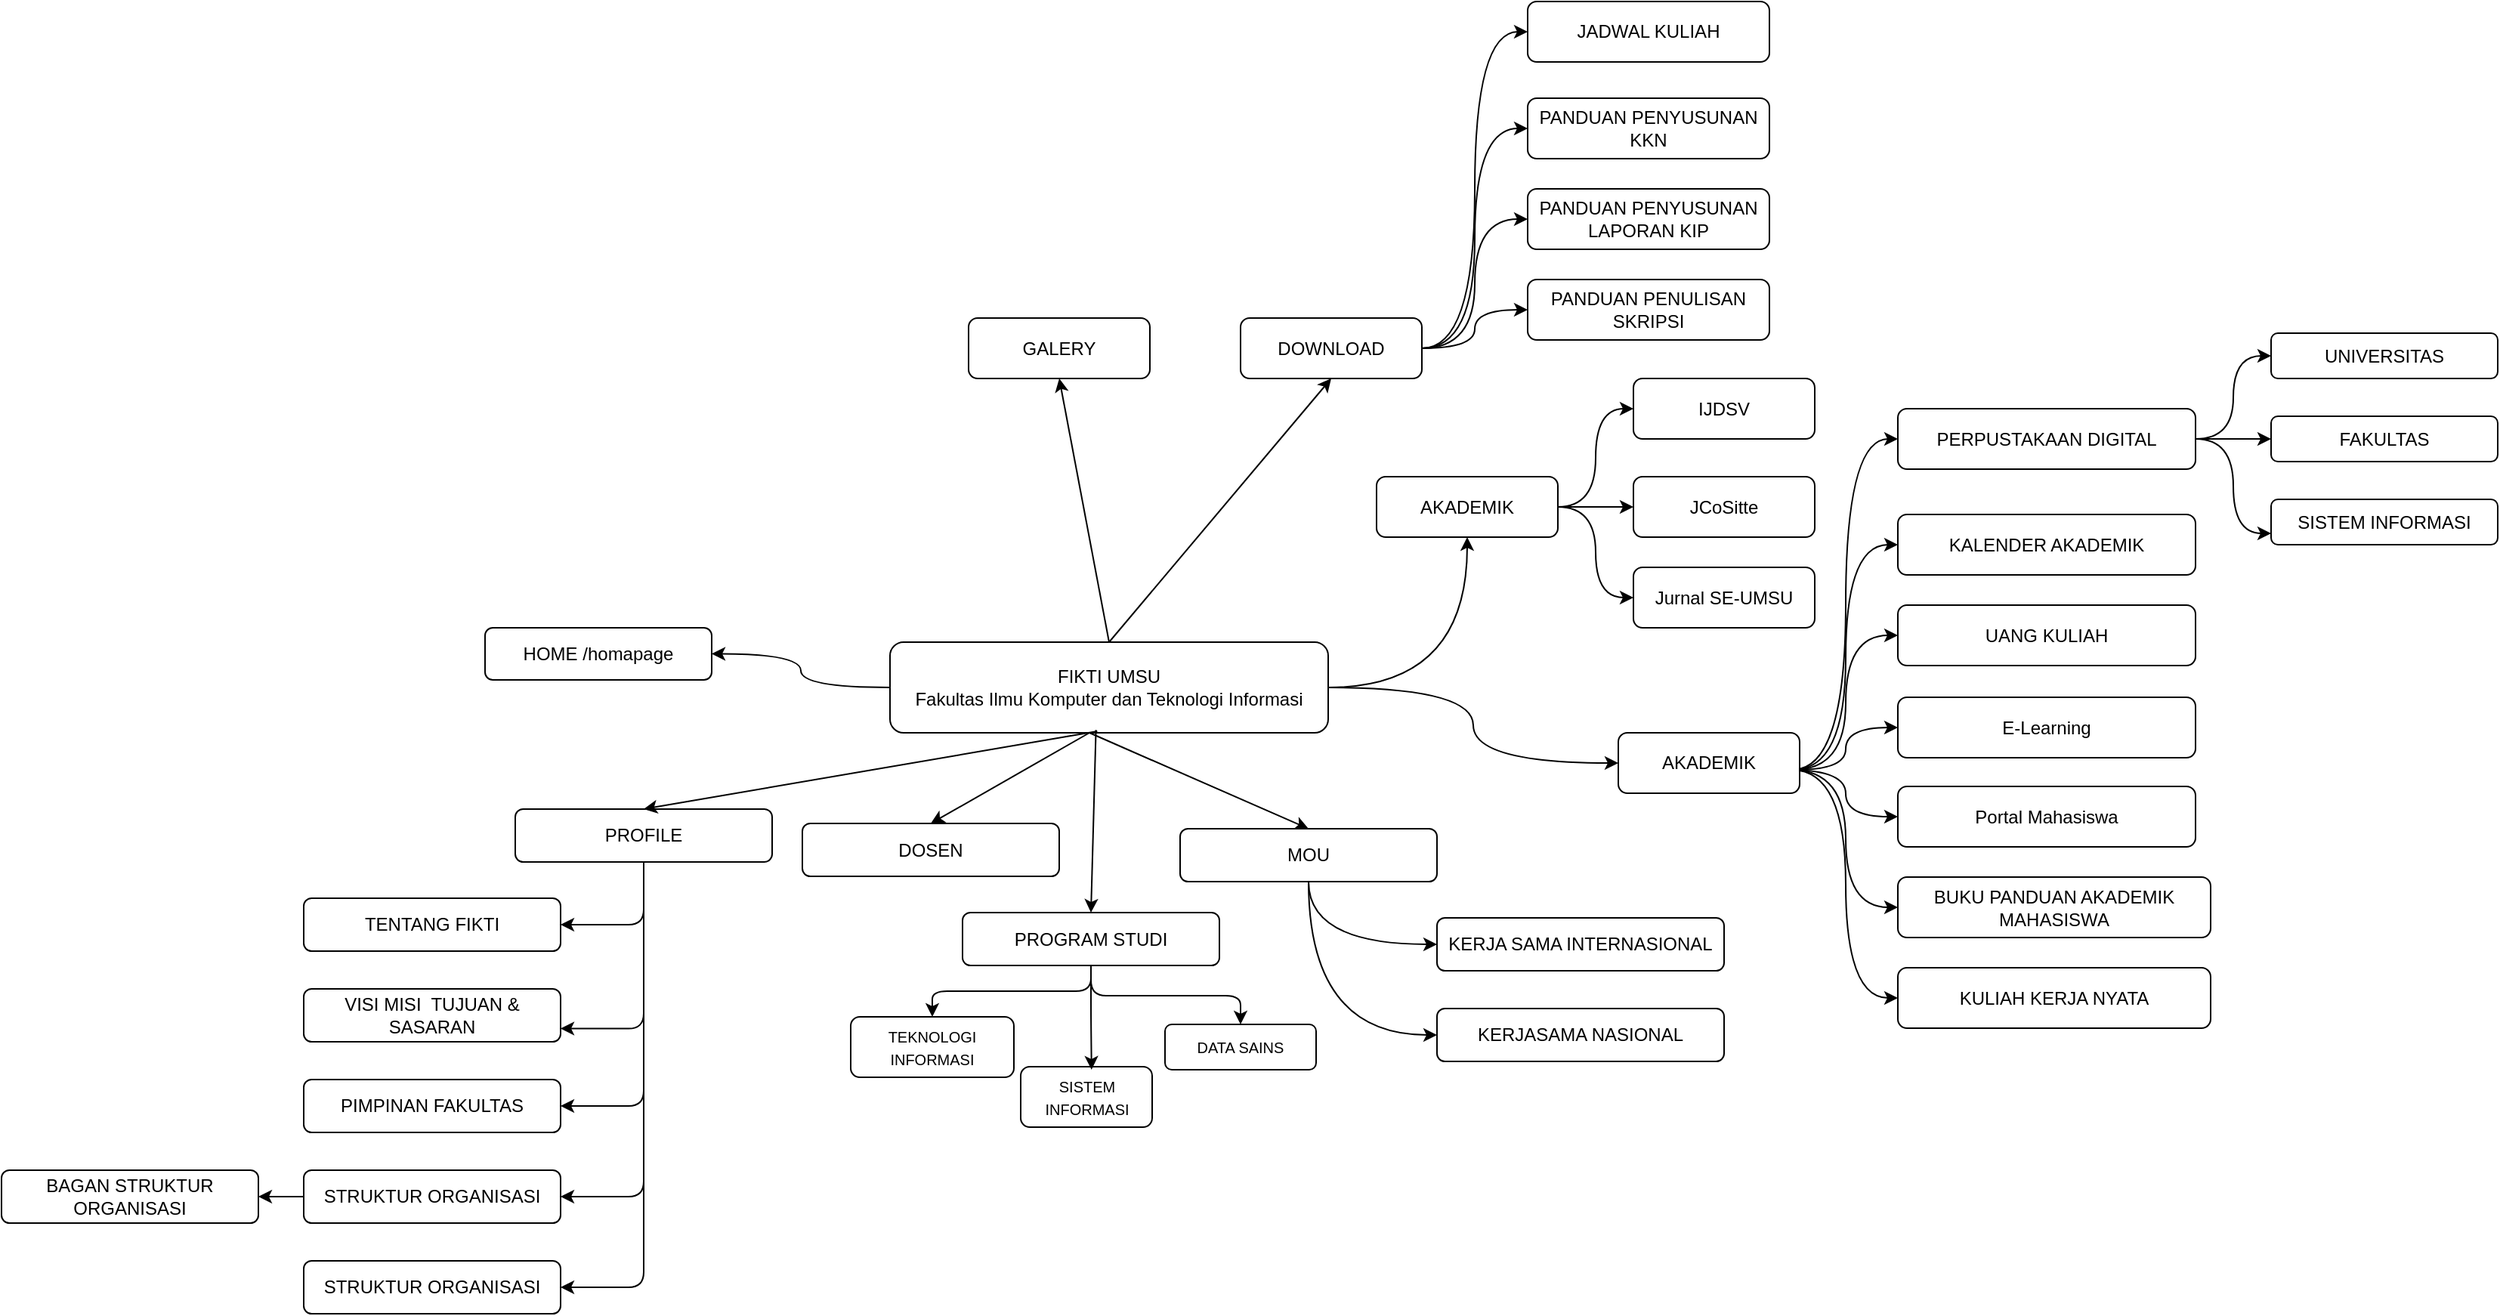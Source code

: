 <mxfile version="22.0.4" type="github">
  <diagram id="C5RBs43oDa-KdzZeNtuy" name="Page-1">
    <mxGraphModel dx="2261" dy="1956" grid="1" gridSize="10" guides="1" tooltips="1" connect="1" arrows="1" fold="1" page="1" pageScale="1" pageWidth="827" pageHeight="1169" math="0" shadow="0">
      <root>
        <mxCell id="WIyWlLk6GJQsqaUBKTNV-0" />
        <mxCell id="WIyWlLk6GJQsqaUBKTNV-1" parent="WIyWlLk6GJQsqaUBKTNV-0" />
        <mxCell id="SeN-VHhGqR0gfAvVA-vp-223" style="edgeStyle=orthogonalEdgeStyle;orthogonalLoop=1;jettySize=auto;html=1;strokeColor=default;curved=1;" edge="1" parent="WIyWlLk6GJQsqaUBKTNV-1" source="SeN-VHhGqR0gfAvVA-vp-0" target="SeN-VHhGqR0gfAvVA-vp-129">
          <mxGeometry relative="1" as="geometry" />
        </mxCell>
        <mxCell id="SeN-VHhGqR0gfAvVA-vp-230" style="edgeStyle=orthogonalEdgeStyle;orthogonalLoop=1;jettySize=auto;html=1;entryX=0.5;entryY=1;entryDx=0;entryDy=0;curved=1;" edge="1" parent="WIyWlLk6GJQsqaUBKTNV-1" source="SeN-VHhGqR0gfAvVA-vp-0" target="SeN-VHhGqR0gfAvVA-vp-214">
          <mxGeometry relative="1" as="geometry" />
        </mxCell>
        <mxCell id="SeN-VHhGqR0gfAvVA-vp-251" style="edgeStyle=orthogonalEdgeStyle;orthogonalLoop=1;jettySize=auto;html=1;entryX=1;entryY=0.5;entryDx=0;entryDy=0;curved=1;" edge="1" parent="WIyWlLk6GJQsqaUBKTNV-1" source="SeN-VHhGqR0gfAvVA-vp-0" target="SeN-VHhGqR0gfAvVA-vp-250">
          <mxGeometry relative="1" as="geometry" />
        </mxCell>
        <mxCell id="SeN-VHhGqR0gfAvVA-vp-0" value="FIKTI UMSU&lt;br&gt;Fakultas Ilmu Komputer dan Teknologi Informasi" style="rounded=1;whiteSpace=wrap;html=1;" vertex="1" parent="WIyWlLk6GJQsqaUBKTNV-1">
          <mxGeometry x="208" y="-200" width="290" height="60" as="geometry" />
        </mxCell>
        <mxCell id="SeN-VHhGqR0gfAvVA-vp-137" style="edgeStyle=orthogonalEdgeStyle;orthogonalLoop=1;jettySize=auto;html=1;entryX=0;entryY=0.5;entryDx=0;entryDy=0;curved=1;" edge="1" parent="WIyWlLk6GJQsqaUBKTNV-1" target="SeN-VHhGqR0gfAvVA-vp-136">
          <mxGeometry relative="1" as="geometry">
            <mxPoint x="805" y="-115.5" as="sourcePoint" />
          </mxGeometry>
        </mxCell>
        <mxCell id="SeN-VHhGqR0gfAvVA-vp-139" style="edgeStyle=orthogonalEdgeStyle;orthogonalLoop=1;jettySize=auto;html=1;entryX=0;entryY=0.5;entryDx=0;entryDy=0;curved=1;" edge="1" parent="WIyWlLk6GJQsqaUBKTNV-1" target="SeN-VHhGqR0gfAvVA-vp-138">
          <mxGeometry relative="1" as="geometry">
            <mxPoint x="805" y="-115.5" as="sourcePoint" />
          </mxGeometry>
        </mxCell>
        <mxCell id="SeN-VHhGqR0gfAvVA-vp-141" style="edgeStyle=orthogonalEdgeStyle;orthogonalLoop=1;jettySize=auto;html=1;entryX=0;entryY=0.5;entryDx=0;entryDy=0;curved=1;" edge="1" parent="WIyWlLk6GJQsqaUBKTNV-1" target="SeN-VHhGqR0gfAvVA-vp-140">
          <mxGeometry relative="1" as="geometry">
            <mxPoint x="805" y="-115.5" as="sourcePoint" />
          </mxGeometry>
        </mxCell>
        <mxCell id="SeN-VHhGqR0gfAvVA-vp-143" style="edgeStyle=orthogonalEdgeStyle;orthogonalLoop=1;jettySize=auto;html=1;entryX=0;entryY=0.5;entryDx=0;entryDy=0;curved=1;" edge="1" parent="WIyWlLk6GJQsqaUBKTNV-1" target="SeN-VHhGqR0gfAvVA-vp-142">
          <mxGeometry relative="1" as="geometry">
            <mxPoint x="805" y="-115.5" as="sourcePoint" />
          </mxGeometry>
        </mxCell>
        <mxCell id="SeN-VHhGqR0gfAvVA-vp-145" style="edgeStyle=orthogonalEdgeStyle;orthogonalLoop=1;jettySize=auto;html=1;entryX=0;entryY=0.5;entryDx=0;entryDy=0;curved=1;" edge="1" parent="WIyWlLk6GJQsqaUBKTNV-1" target="SeN-VHhGqR0gfAvVA-vp-144">
          <mxGeometry relative="1" as="geometry">
            <mxPoint x="805" y="-115.5" as="sourcePoint" />
          </mxGeometry>
        </mxCell>
        <mxCell id="SeN-VHhGqR0gfAvVA-vp-147" style="edgeStyle=orthogonalEdgeStyle;orthogonalLoop=1;jettySize=auto;html=1;entryX=0;entryY=0.5;entryDx=0;entryDy=0;strokeColor=default;curved=1;" edge="1" parent="WIyWlLk6GJQsqaUBKTNV-1" target="SeN-VHhGqR0gfAvVA-vp-130">
          <mxGeometry relative="1" as="geometry">
            <mxPoint x="805" y="-115.5" as="sourcePoint" />
          </mxGeometry>
        </mxCell>
        <mxCell id="SeN-VHhGqR0gfAvVA-vp-149" style="edgeStyle=orthogonalEdgeStyle;orthogonalLoop=1;jettySize=auto;html=1;entryX=0;entryY=0.5;entryDx=0;entryDy=0;curved=1;" edge="1" parent="WIyWlLk6GJQsqaUBKTNV-1" target="SeN-VHhGqR0gfAvVA-vp-148">
          <mxGeometry relative="1" as="geometry">
            <mxPoint x="805" y="-115.5" as="sourcePoint" />
          </mxGeometry>
        </mxCell>
        <mxCell id="SeN-VHhGqR0gfAvVA-vp-129" value="AKADEMIK" style="rounded=1;whiteSpace=wrap;html=1;" vertex="1" parent="WIyWlLk6GJQsqaUBKTNV-1">
          <mxGeometry x="690" y="-140" width="120" height="40" as="geometry" />
        </mxCell>
        <mxCell id="SeN-VHhGqR0gfAvVA-vp-130" value="UANG KULIAH" style="rounded=1;whiteSpace=wrap;html=1;" vertex="1" parent="WIyWlLk6GJQsqaUBKTNV-1">
          <mxGeometry x="875" y="-224.5" width="197" height="40" as="geometry" />
        </mxCell>
        <mxCell id="SeN-VHhGqR0gfAvVA-vp-136" value="E-Learning" style="rounded=1;whiteSpace=wrap;html=1;" vertex="1" parent="WIyWlLk6GJQsqaUBKTNV-1">
          <mxGeometry x="875" y="-163.5" width="197" height="40" as="geometry" />
        </mxCell>
        <mxCell id="SeN-VHhGqR0gfAvVA-vp-138" value="Portal Mahasiswa" style="rounded=1;whiteSpace=wrap;html=1;" vertex="1" parent="WIyWlLk6GJQsqaUBKTNV-1">
          <mxGeometry x="875" y="-104.5" width="197" height="40" as="geometry" />
        </mxCell>
        <mxCell id="SeN-VHhGqR0gfAvVA-vp-140" value="KALENDER AKADEMIK" style="rounded=1;whiteSpace=wrap;html=1;" vertex="1" parent="WIyWlLk6GJQsqaUBKTNV-1">
          <mxGeometry x="875" y="-284.5" width="197" height="40" as="geometry" />
        </mxCell>
        <mxCell id="SeN-VHhGqR0gfAvVA-vp-151" style="edgeStyle=orthogonalEdgeStyle;orthogonalLoop=1;jettySize=auto;html=1;entryX=0;entryY=0.5;entryDx=0;entryDy=0;curved=1;" edge="1" parent="WIyWlLk6GJQsqaUBKTNV-1" source="SeN-VHhGqR0gfAvVA-vp-142" target="SeN-VHhGqR0gfAvVA-vp-150">
          <mxGeometry relative="1" as="geometry" />
        </mxCell>
        <mxCell id="SeN-VHhGqR0gfAvVA-vp-154" style="edgeStyle=orthogonalEdgeStyle;rounded=0;orthogonalLoop=1;jettySize=auto;html=1;" edge="1" parent="WIyWlLk6GJQsqaUBKTNV-1" source="SeN-VHhGqR0gfAvVA-vp-142" target="SeN-VHhGqR0gfAvVA-vp-152">
          <mxGeometry relative="1" as="geometry" />
        </mxCell>
        <mxCell id="SeN-VHhGqR0gfAvVA-vp-155" style="edgeStyle=orthogonalEdgeStyle;orthogonalLoop=1;jettySize=auto;html=1;entryX=0;entryY=0.75;entryDx=0;entryDy=0;curved=1;" edge="1" parent="WIyWlLk6GJQsqaUBKTNV-1" source="SeN-VHhGqR0gfAvVA-vp-142" target="SeN-VHhGqR0gfAvVA-vp-153">
          <mxGeometry relative="1" as="geometry" />
        </mxCell>
        <mxCell id="SeN-VHhGqR0gfAvVA-vp-142" value="PERPUSTAKAAN DIGITAL" style="rounded=1;whiteSpace=wrap;html=1;" vertex="1" parent="WIyWlLk6GJQsqaUBKTNV-1">
          <mxGeometry x="875" y="-354.5" width="197" height="40" as="geometry" />
        </mxCell>
        <mxCell id="SeN-VHhGqR0gfAvVA-vp-144" value="BUKU PANDUAN AKADEMIK MAHASISWA" style="rounded=1;whiteSpace=wrap;html=1;" vertex="1" parent="WIyWlLk6GJQsqaUBKTNV-1">
          <mxGeometry x="875" y="-44.5" width="207" height="40" as="geometry" />
        </mxCell>
        <mxCell id="SeN-VHhGqR0gfAvVA-vp-148" value="KULIAH KERJA NYATA" style="rounded=1;whiteSpace=wrap;html=1;" vertex="1" parent="WIyWlLk6GJQsqaUBKTNV-1">
          <mxGeometry x="875" y="15.5" width="207" height="40" as="geometry" />
        </mxCell>
        <mxCell id="SeN-VHhGqR0gfAvVA-vp-150" value="UNIVERSITAS" style="rounded=1;whiteSpace=wrap;html=1;" vertex="1" parent="WIyWlLk6GJQsqaUBKTNV-1">
          <mxGeometry x="1122" y="-404.5" width="150" height="30" as="geometry" />
        </mxCell>
        <mxCell id="SeN-VHhGqR0gfAvVA-vp-152" value="FAKULTAS" style="rounded=1;whiteSpace=wrap;html=1;" vertex="1" parent="WIyWlLk6GJQsqaUBKTNV-1">
          <mxGeometry x="1122" y="-349.5" width="150" height="30" as="geometry" />
        </mxCell>
        <mxCell id="SeN-VHhGqR0gfAvVA-vp-153" value="SISTEM INFORMASI" style="rounded=1;whiteSpace=wrap;html=1;" vertex="1" parent="WIyWlLk6GJQsqaUBKTNV-1">
          <mxGeometry x="1122" y="-294.5" width="150" height="30" as="geometry" />
        </mxCell>
        <mxCell id="SeN-VHhGqR0gfAvVA-vp-204" style="edgeStyle=orthogonalEdgeStyle;orthogonalLoop=1;jettySize=auto;html=1;entryX=1;entryY=0.5;entryDx=0;entryDy=0;rounded=1;" edge="1" parent="WIyWlLk6GJQsqaUBKTNV-1" source="SeN-VHhGqR0gfAvVA-vp-156" target="SeN-VHhGqR0gfAvVA-vp-170">
          <mxGeometry relative="1" as="geometry" />
        </mxCell>
        <mxCell id="SeN-VHhGqR0gfAvVA-vp-205" style="edgeStyle=orthogonalEdgeStyle;orthogonalLoop=1;jettySize=auto;html=1;entryX=1;entryY=0.75;entryDx=0;entryDy=0;rounded=1;" edge="1" parent="WIyWlLk6GJQsqaUBKTNV-1" source="SeN-VHhGqR0gfAvVA-vp-156" target="SeN-VHhGqR0gfAvVA-vp-172">
          <mxGeometry relative="1" as="geometry" />
        </mxCell>
        <mxCell id="SeN-VHhGqR0gfAvVA-vp-206" style="edgeStyle=orthogonalEdgeStyle;orthogonalLoop=1;jettySize=auto;html=1;entryX=1;entryY=0.5;entryDx=0;entryDy=0;rounded=1;" edge="1" parent="WIyWlLk6GJQsqaUBKTNV-1" source="SeN-VHhGqR0gfAvVA-vp-156" target="SeN-VHhGqR0gfAvVA-vp-199">
          <mxGeometry relative="1" as="geometry" />
        </mxCell>
        <mxCell id="SeN-VHhGqR0gfAvVA-vp-207" style="edgeStyle=orthogonalEdgeStyle;orthogonalLoop=1;jettySize=auto;html=1;entryX=1;entryY=0.5;entryDx=0;entryDy=0;rounded=1;" edge="1" parent="WIyWlLk6GJQsqaUBKTNV-1" source="SeN-VHhGqR0gfAvVA-vp-156" target="SeN-VHhGqR0gfAvVA-vp-201">
          <mxGeometry relative="1" as="geometry" />
        </mxCell>
        <mxCell id="SeN-VHhGqR0gfAvVA-vp-209" style="edgeStyle=orthogonalEdgeStyle;orthogonalLoop=1;jettySize=auto;html=1;entryX=1;entryY=0.5;entryDx=0;entryDy=0;rounded=1;" edge="1" parent="WIyWlLk6GJQsqaUBKTNV-1" source="SeN-VHhGqR0gfAvVA-vp-156" target="SeN-VHhGqR0gfAvVA-vp-208">
          <mxGeometry relative="1" as="geometry" />
        </mxCell>
        <mxCell id="SeN-VHhGqR0gfAvVA-vp-156" value="PROFILE" style="rounded=1;whiteSpace=wrap;html=1;" vertex="1" parent="WIyWlLk6GJQsqaUBKTNV-1">
          <mxGeometry x="-40" y="-89.5" width="170" height="35" as="geometry" />
        </mxCell>
        <mxCell id="SeN-VHhGqR0gfAvVA-vp-159" value="DOSEN" style="rounded=1;whiteSpace=wrap;html=1;" vertex="1" parent="WIyWlLk6GJQsqaUBKTNV-1">
          <mxGeometry x="150" y="-80" width="170" height="35" as="geometry" />
        </mxCell>
        <mxCell id="SeN-VHhGqR0gfAvVA-vp-211" style="edgeStyle=orthogonalEdgeStyle;orthogonalLoop=1;jettySize=auto;html=1;entryX=0;entryY=0.5;entryDx=0;entryDy=0;curved=1;" edge="1" parent="WIyWlLk6GJQsqaUBKTNV-1" source="SeN-VHhGqR0gfAvVA-vp-163" target="SeN-VHhGqR0gfAvVA-vp-210">
          <mxGeometry relative="1" as="geometry" />
        </mxCell>
        <mxCell id="SeN-VHhGqR0gfAvVA-vp-213" style="edgeStyle=orthogonalEdgeStyle;orthogonalLoop=1;jettySize=auto;html=1;entryX=0;entryY=0.5;entryDx=0;entryDy=0;strokeColor=default;curved=1;" edge="1" parent="WIyWlLk6GJQsqaUBKTNV-1" source="SeN-VHhGqR0gfAvVA-vp-163" target="SeN-VHhGqR0gfAvVA-vp-212">
          <mxGeometry relative="1" as="geometry" />
        </mxCell>
        <mxCell id="SeN-VHhGqR0gfAvVA-vp-163" value="MOU" style="rounded=1;whiteSpace=wrap;html=1;" vertex="1" parent="WIyWlLk6GJQsqaUBKTNV-1">
          <mxGeometry x="400" y="-76.5" width="170" height="35" as="geometry" />
        </mxCell>
        <mxCell id="SeN-VHhGqR0gfAvVA-vp-170" value="TENTANG FIKTI" style="rounded=1;whiteSpace=wrap;html=1;" vertex="1" parent="WIyWlLk6GJQsqaUBKTNV-1">
          <mxGeometry x="-180" y="-30.5" width="170" height="35" as="geometry" />
        </mxCell>
        <mxCell id="SeN-VHhGqR0gfAvVA-vp-172" value="VISI MISI&amp;nbsp; TUJUAN &amp;amp; SASARAN" style="rounded=1;whiteSpace=wrap;html=1;" vertex="1" parent="WIyWlLk6GJQsqaUBKTNV-1">
          <mxGeometry x="-180" y="29.5" width="170" height="35" as="geometry" />
        </mxCell>
        <mxCell id="SeN-VHhGqR0gfAvVA-vp-174" value="" style="endArrow=classic;html=1;entryX=0.5;entryY=0;entryDx=0;entryDy=0;curved=1;" edge="1" parent="WIyWlLk6GJQsqaUBKTNV-1" target="SeN-VHhGqR0gfAvVA-vp-163">
          <mxGeometry width="50" height="50" relative="1" as="geometry">
            <mxPoint x="340" y="-140" as="sourcePoint" />
            <mxPoint x="650" as="targetPoint" />
          </mxGeometry>
        </mxCell>
        <mxCell id="SeN-VHhGqR0gfAvVA-vp-175" value="" style="endArrow=classic;html=1;rounded=0;exitX=0.473;exitY=0.983;exitDx=0;exitDy=0;exitPerimeter=0;entryX=0.5;entryY=0;entryDx=0;entryDy=0;" edge="1" parent="WIyWlLk6GJQsqaUBKTNV-1" source="SeN-VHhGqR0gfAvVA-vp-0" target="SeN-VHhGqR0gfAvVA-vp-156">
          <mxGeometry width="50" height="50" relative="1" as="geometry">
            <mxPoint x="365" y="-130" as="sourcePoint" />
            <mxPoint x="660" y="10" as="targetPoint" />
          </mxGeometry>
        </mxCell>
        <mxCell id="SeN-VHhGqR0gfAvVA-vp-177" value="" style="endArrow=classic;html=1;rounded=0;entryX=0.5;entryY=0;entryDx=0;entryDy=0;" edge="1" parent="WIyWlLk6GJQsqaUBKTNV-1" target="SeN-VHhGqR0gfAvVA-vp-159">
          <mxGeometry width="50" height="50" relative="1" as="geometry">
            <mxPoint x="340" y="-140" as="sourcePoint" />
            <mxPoint x="490" y="-90" as="targetPoint" />
          </mxGeometry>
        </mxCell>
        <mxCell id="SeN-VHhGqR0gfAvVA-vp-178" value="" style="endArrow=classic;html=1;rounded=0;exitX=0.47;exitY=0.969;exitDx=0;exitDy=0;exitPerimeter=0;entryX=0.5;entryY=0;entryDx=0;entryDy=0;" edge="1" parent="WIyWlLk6GJQsqaUBKTNV-1" source="SeN-VHhGqR0gfAvVA-vp-0" target="SeN-VHhGqR0gfAvVA-vp-190">
          <mxGeometry width="50" height="50" relative="1" as="geometry">
            <mxPoint x="440" y="-40" as="sourcePoint" />
            <mxPoint x="453.44" y="-4.2" as="targetPoint" />
          </mxGeometry>
        </mxCell>
        <mxCell id="SeN-VHhGqR0gfAvVA-vp-199" value="PIMPINAN FAKULTAS" style="rounded=1;whiteSpace=wrap;html=1;" vertex="1" parent="WIyWlLk6GJQsqaUBKTNV-1">
          <mxGeometry x="-180" y="89.5" width="170" height="35" as="geometry" />
        </mxCell>
        <mxCell id="SeN-VHhGqR0gfAvVA-vp-249" value="" style="edgeStyle=orthogonalEdgeStyle;rounded=0;orthogonalLoop=1;jettySize=auto;html=1;" edge="1" parent="WIyWlLk6GJQsqaUBKTNV-1" source="SeN-VHhGqR0gfAvVA-vp-201" target="SeN-VHhGqR0gfAvVA-vp-248">
          <mxGeometry relative="1" as="geometry" />
        </mxCell>
        <mxCell id="SeN-VHhGqR0gfAvVA-vp-201" value="STRUKTUR ORGANISASI" style="rounded=1;whiteSpace=wrap;html=1;" vertex="1" parent="WIyWlLk6GJQsqaUBKTNV-1">
          <mxGeometry x="-180" y="149.5" width="170" height="35" as="geometry" />
        </mxCell>
        <mxCell id="SeN-VHhGqR0gfAvVA-vp-208" value="STRUKTUR ORGANISASI" style="rounded=1;whiteSpace=wrap;html=1;" vertex="1" parent="WIyWlLk6GJQsqaUBKTNV-1">
          <mxGeometry x="-180" y="209.5" width="170" height="35" as="geometry" />
        </mxCell>
        <mxCell id="SeN-VHhGqR0gfAvVA-vp-210" value="KERJA SAMA INTERNASIONAL" style="rounded=1;whiteSpace=wrap;html=1;" vertex="1" parent="WIyWlLk6GJQsqaUBKTNV-1">
          <mxGeometry x="570" y="-17.5" width="190" height="35" as="geometry" />
        </mxCell>
        <mxCell id="SeN-VHhGqR0gfAvVA-vp-212" value="KERJASAMA NASIONAL" style="rounded=1;whiteSpace=wrap;html=1;" vertex="1" parent="WIyWlLk6GJQsqaUBKTNV-1">
          <mxGeometry x="570" y="42.5" width="190" height="35" as="geometry" />
        </mxCell>
        <mxCell id="SeN-VHhGqR0gfAvVA-vp-218" value="" style="edgeStyle=orthogonalEdgeStyle;rounded=0;orthogonalLoop=1;jettySize=auto;html=1;" edge="1" parent="WIyWlLk6GJQsqaUBKTNV-1" source="SeN-VHhGqR0gfAvVA-vp-214" target="SeN-VHhGqR0gfAvVA-vp-217">
          <mxGeometry relative="1" as="geometry" />
        </mxCell>
        <mxCell id="SeN-VHhGqR0gfAvVA-vp-220" style="edgeStyle=orthogonalEdgeStyle;orthogonalLoop=1;jettySize=auto;html=1;entryX=0;entryY=0.5;entryDx=0;entryDy=0;curved=1;" edge="1" parent="WIyWlLk6GJQsqaUBKTNV-1" source="SeN-VHhGqR0gfAvVA-vp-214" target="SeN-VHhGqR0gfAvVA-vp-219">
          <mxGeometry relative="1" as="geometry" />
        </mxCell>
        <mxCell id="SeN-VHhGqR0gfAvVA-vp-222" style="edgeStyle=orthogonalEdgeStyle;orthogonalLoop=1;jettySize=auto;html=1;entryX=0;entryY=0.5;entryDx=0;entryDy=0;curved=1;" edge="1" parent="WIyWlLk6GJQsqaUBKTNV-1" source="SeN-VHhGqR0gfAvVA-vp-214" target="SeN-VHhGqR0gfAvVA-vp-221">
          <mxGeometry relative="1" as="geometry" />
        </mxCell>
        <mxCell id="SeN-VHhGqR0gfAvVA-vp-214" value="AKADEMIK" style="rounded=1;whiteSpace=wrap;html=1;" vertex="1" parent="WIyWlLk6GJQsqaUBKTNV-1">
          <mxGeometry x="530" y="-309.5" width="120" height="40" as="geometry" />
        </mxCell>
        <mxCell id="SeN-VHhGqR0gfAvVA-vp-217" value="JCoSitte" style="rounded=1;whiteSpace=wrap;html=1;" vertex="1" parent="WIyWlLk6GJQsqaUBKTNV-1">
          <mxGeometry x="700" y="-309.5" width="120" height="40" as="geometry" />
        </mxCell>
        <mxCell id="SeN-VHhGqR0gfAvVA-vp-219" value="IJDSV" style="rounded=1;whiteSpace=wrap;html=1;" vertex="1" parent="WIyWlLk6GJQsqaUBKTNV-1">
          <mxGeometry x="700" y="-374.5" width="120" height="40" as="geometry" />
        </mxCell>
        <mxCell id="SeN-VHhGqR0gfAvVA-vp-221" value="Jurnal SE-UMSU" style="rounded=1;whiteSpace=wrap;html=1;" vertex="1" parent="WIyWlLk6GJQsqaUBKTNV-1">
          <mxGeometry x="700" y="-249.5" width="120" height="40" as="geometry" />
        </mxCell>
        <mxCell id="SeN-VHhGqR0gfAvVA-vp-227" style="edgeStyle=orthogonalEdgeStyle;rounded=0;orthogonalLoop=1;jettySize=auto;html=1;exitX=0.5;exitY=1;exitDx=0;exitDy=0;" edge="1" parent="WIyWlLk6GJQsqaUBKTNV-1" source="SeN-VHhGqR0gfAvVA-vp-159" target="SeN-VHhGqR0gfAvVA-vp-159">
          <mxGeometry relative="1" as="geometry" />
        </mxCell>
        <mxCell id="SeN-VHhGqR0gfAvVA-vp-228" value="" style="group" vertex="1" connectable="0" parent="WIyWlLk6GJQsqaUBKTNV-1">
          <mxGeometry x="182" y="-21" width="308" height="142" as="geometry" />
        </mxCell>
        <mxCell id="SeN-VHhGqR0gfAvVA-vp-190" value="PROGRAM STUDI" style="rounded=1;whiteSpace=wrap;html=1;" vertex="1" parent="SeN-VHhGqR0gfAvVA-vp-228">
          <mxGeometry x="74" width="170" height="35" as="geometry" />
        </mxCell>
        <mxCell id="SeN-VHhGqR0gfAvVA-vp-191" value="&lt;font style=&quot;font-size: 10px;&quot;&gt;TEKNOLOGI &lt;br&gt;INFORMASI&lt;/font&gt;" style="rounded=1;whiteSpace=wrap;html=1;" vertex="1" parent="SeN-VHhGqR0gfAvVA-vp-228">
          <mxGeometry y="69" width="108" height="40" as="geometry" />
        </mxCell>
        <mxCell id="SeN-VHhGqR0gfAvVA-vp-192" style="edgeStyle=elbowEdgeStyle;rounded=1;orthogonalLoop=1;jettySize=auto;html=1;entryX=0.5;entryY=0;entryDx=0;entryDy=0;elbow=vertical;" edge="1" parent="SeN-VHhGqR0gfAvVA-vp-228" source="SeN-VHhGqR0gfAvVA-vp-190" target="SeN-VHhGqR0gfAvVA-vp-191">
          <mxGeometry relative="1" as="geometry" />
        </mxCell>
        <mxCell id="SeN-VHhGqR0gfAvVA-vp-193" value="&lt;font style=&quot;font-size: 10px;&quot;&gt;SISTEM &lt;br&gt;INFORMASI&lt;/font&gt;" style="rounded=1;whiteSpace=wrap;html=1;" vertex="1" parent="SeN-VHhGqR0gfAvVA-vp-228">
          <mxGeometry x="112.5" y="102" width="87" height="40" as="geometry" />
        </mxCell>
        <mxCell id="SeN-VHhGqR0gfAvVA-vp-194" style="edgeStyle=orthogonalEdgeStyle;rounded=1;orthogonalLoop=1;jettySize=auto;html=1;entryX=0.539;entryY=0.049;entryDx=0;entryDy=0;entryPerimeter=0;" edge="1" parent="SeN-VHhGqR0gfAvVA-vp-228" source="SeN-VHhGqR0gfAvVA-vp-190" target="SeN-VHhGqR0gfAvVA-vp-193">
          <mxGeometry relative="1" as="geometry" />
        </mxCell>
        <mxCell id="SeN-VHhGqR0gfAvVA-vp-195" value="&lt;span style=&quot;font-size: 10px;&quot;&gt;DATA SAINS&lt;/span&gt;" style="rounded=1;whiteSpace=wrap;html=1;" vertex="1" parent="SeN-VHhGqR0gfAvVA-vp-228">
          <mxGeometry x="208" y="74" width="100" height="30" as="geometry" />
        </mxCell>
        <mxCell id="SeN-VHhGqR0gfAvVA-vp-196" style="edgeStyle=orthogonalEdgeStyle;rounded=1;orthogonalLoop=1;jettySize=auto;html=1;" edge="1" parent="SeN-VHhGqR0gfAvVA-vp-228" source="SeN-VHhGqR0gfAvVA-vp-190" target="SeN-VHhGqR0gfAvVA-vp-195">
          <mxGeometry relative="1" as="geometry" />
        </mxCell>
        <mxCell id="SeN-VHhGqR0gfAvVA-vp-236" style="edgeStyle=orthogonalEdgeStyle;orthogonalLoop=1;jettySize=auto;html=1;entryX=0;entryY=0.5;entryDx=0;entryDy=0;curved=1;" edge="1" parent="WIyWlLk6GJQsqaUBKTNV-1" source="SeN-VHhGqR0gfAvVA-vp-231" target="SeN-VHhGqR0gfAvVA-vp-233">
          <mxGeometry relative="1" as="geometry" />
        </mxCell>
        <mxCell id="SeN-VHhGqR0gfAvVA-vp-239" style="edgeStyle=orthogonalEdgeStyle;orthogonalLoop=1;jettySize=auto;html=1;entryX=0;entryY=0.5;entryDx=0;entryDy=0;curved=1;" edge="1" parent="WIyWlLk6GJQsqaUBKTNV-1" source="SeN-VHhGqR0gfAvVA-vp-231" target="SeN-VHhGqR0gfAvVA-vp-238">
          <mxGeometry relative="1" as="geometry" />
        </mxCell>
        <mxCell id="SeN-VHhGqR0gfAvVA-vp-241" style="edgeStyle=orthogonalEdgeStyle;orthogonalLoop=1;jettySize=auto;html=1;entryX=0;entryY=0.5;entryDx=0;entryDy=0;curved=1;" edge="1" parent="WIyWlLk6GJQsqaUBKTNV-1" source="SeN-VHhGqR0gfAvVA-vp-231" target="SeN-VHhGqR0gfAvVA-vp-240">
          <mxGeometry relative="1" as="geometry" />
        </mxCell>
        <mxCell id="SeN-VHhGqR0gfAvVA-vp-243" style="edgeStyle=orthogonalEdgeStyle;orthogonalLoop=1;jettySize=auto;html=1;entryX=0;entryY=0.5;entryDx=0;entryDy=0;curved=1;" edge="1" parent="WIyWlLk6GJQsqaUBKTNV-1" source="SeN-VHhGqR0gfAvVA-vp-231" target="SeN-VHhGqR0gfAvVA-vp-242">
          <mxGeometry relative="1" as="geometry" />
        </mxCell>
        <mxCell id="SeN-VHhGqR0gfAvVA-vp-231" value="DOWNLOAD" style="rounded=1;whiteSpace=wrap;html=1;" vertex="1" parent="WIyWlLk6GJQsqaUBKTNV-1">
          <mxGeometry x="440" y="-414.5" width="120" height="40" as="geometry" />
        </mxCell>
        <mxCell id="SeN-VHhGqR0gfAvVA-vp-233" value="PANDUAN PENULISAN SKRIPSI" style="rounded=1;whiteSpace=wrap;html=1;" vertex="1" parent="WIyWlLk6GJQsqaUBKTNV-1">
          <mxGeometry x="630" y="-440" width="160" height="40" as="geometry" />
        </mxCell>
        <mxCell id="SeN-VHhGqR0gfAvVA-vp-237" value="" style="endArrow=classic;html=1;rounded=0;exitX=0.5;exitY=0;exitDx=0;exitDy=0;entryX=0.5;entryY=1;entryDx=0;entryDy=0;" edge="1" parent="WIyWlLk6GJQsqaUBKTNV-1" source="SeN-VHhGqR0gfAvVA-vp-0" target="SeN-VHhGqR0gfAvVA-vp-231">
          <mxGeometry width="50" height="50" relative="1" as="geometry">
            <mxPoint x="350" y="-240" as="sourcePoint" />
            <mxPoint x="400" y="-290" as="targetPoint" />
          </mxGeometry>
        </mxCell>
        <mxCell id="SeN-VHhGqR0gfAvVA-vp-238" value="PANDUAN PENYUSUNAN LAPORAN KIP" style="rounded=1;whiteSpace=wrap;html=1;" vertex="1" parent="WIyWlLk6GJQsqaUBKTNV-1">
          <mxGeometry x="630" y="-500" width="160" height="40" as="geometry" />
        </mxCell>
        <mxCell id="SeN-VHhGqR0gfAvVA-vp-240" value="PANDUAN PENYUSUNAN KKN" style="rounded=1;whiteSpace=wrap;html=1;" vertex="1" parent="WIyWlLk6GJQsqaUBKTNV-1">
          <mxGeometry x="630" y="-560" width="160" height="40" as="geometry" />
        </mxCell>
        <mxCell id="SeN-VHhGqR0gfAvVA-vp-242" value="JADWAL KULIAH" style="rounded=1;whiteSpace=wrap;html=1;" vertex="1" parent="WIyWlLk6GJQsqaUBKTNV-1">
          <mxGeometry x="630" y="-624" width="160" height="40" as="geometry" />
        </mxCell>
        <mxCell id="SeN-VHhGqR0gfAvVA-vp-244" value="GALERY" style="rounded=1;whiteSpace=wrap;html=1;" vertex="1" parent="WIyWlLk6GJQsqaUBKTNV-1">
          <mxGeometry x="260" y="-414.5" width="120" height="40" as="geometry" />
        </mxCell>
        <mxCell id="SeN-VHhGqR0gfAvVA-vp-246" style="edgeStyle=orthogonalEdgeStyle;rounded=0;orthogonalLoop=1;jettySize=auto;html=1;exitX=0.5;exitY=1;exitDx=0;exitDy=0;" edge="1" parent="WIyWlLk6GJQsqaUBKTNV-1" source="SeN-VHhGqR0gfAvVA-vp-231" target="SeN-VHhGqR0gfAvVA-vp-231">
          <mxGeometry relative="1" as="geometry" />
        </mxCell>
        <mxCell id="SeN-VHhGqR0gfAvVA-vp-247" value="" style="endArrow=classic;html=1;rounded=0;entryX=0.5;entryY=1;entryDx=0;entryDy=0;exitX=0.5;exitY=0;exitDx=0;exitDy=0;" edge="1" parent="WIyWlLk6GJQsqaUBKTNV-1" source="SeN-VHhGqR0gfAvVA-vp-0" target="SeN-VHhGqR0gfAvVA-vp-244">
          <mxGeometry width="50" height="50" relative="1" as="geometry">
            <mxPoint x="190" y="-20" as="sourcePoint" />
            <mxPoint x="240" y="-70" as="targetPoint" />
          </mxGeometry>
        </mxCell>
        <mxCell id="SeN-VHhGqR0gfAvVA-vp-248" value="BAGAN STRUKTUR ORGANISASI" style="rounded=1;whiteSpace=wrap;html=1;" vertex="1" parent="WIyWlLk6GJQsqaUBKTNV-1">
          <mxGeometry x="-380" y="149.5" width="170" height="35" as="geometry" />
        </mxCell>
        <mxCell id="SeN-VHhGqR0gfAvVA-vp-250" value="HOME /homapage" style="rounded=1;whiteSpace=wrap;html=1;" vertex="1" parent="WIyWlLk6GJQsqaUBKTNV-1">
          <mxGeometry x="-60" y="-209.5" width="150" height="34.5" as="geometry" />
        </mxCell>
      </root>
    </mxGraphModel>
  </diagram>
</mxfile>
